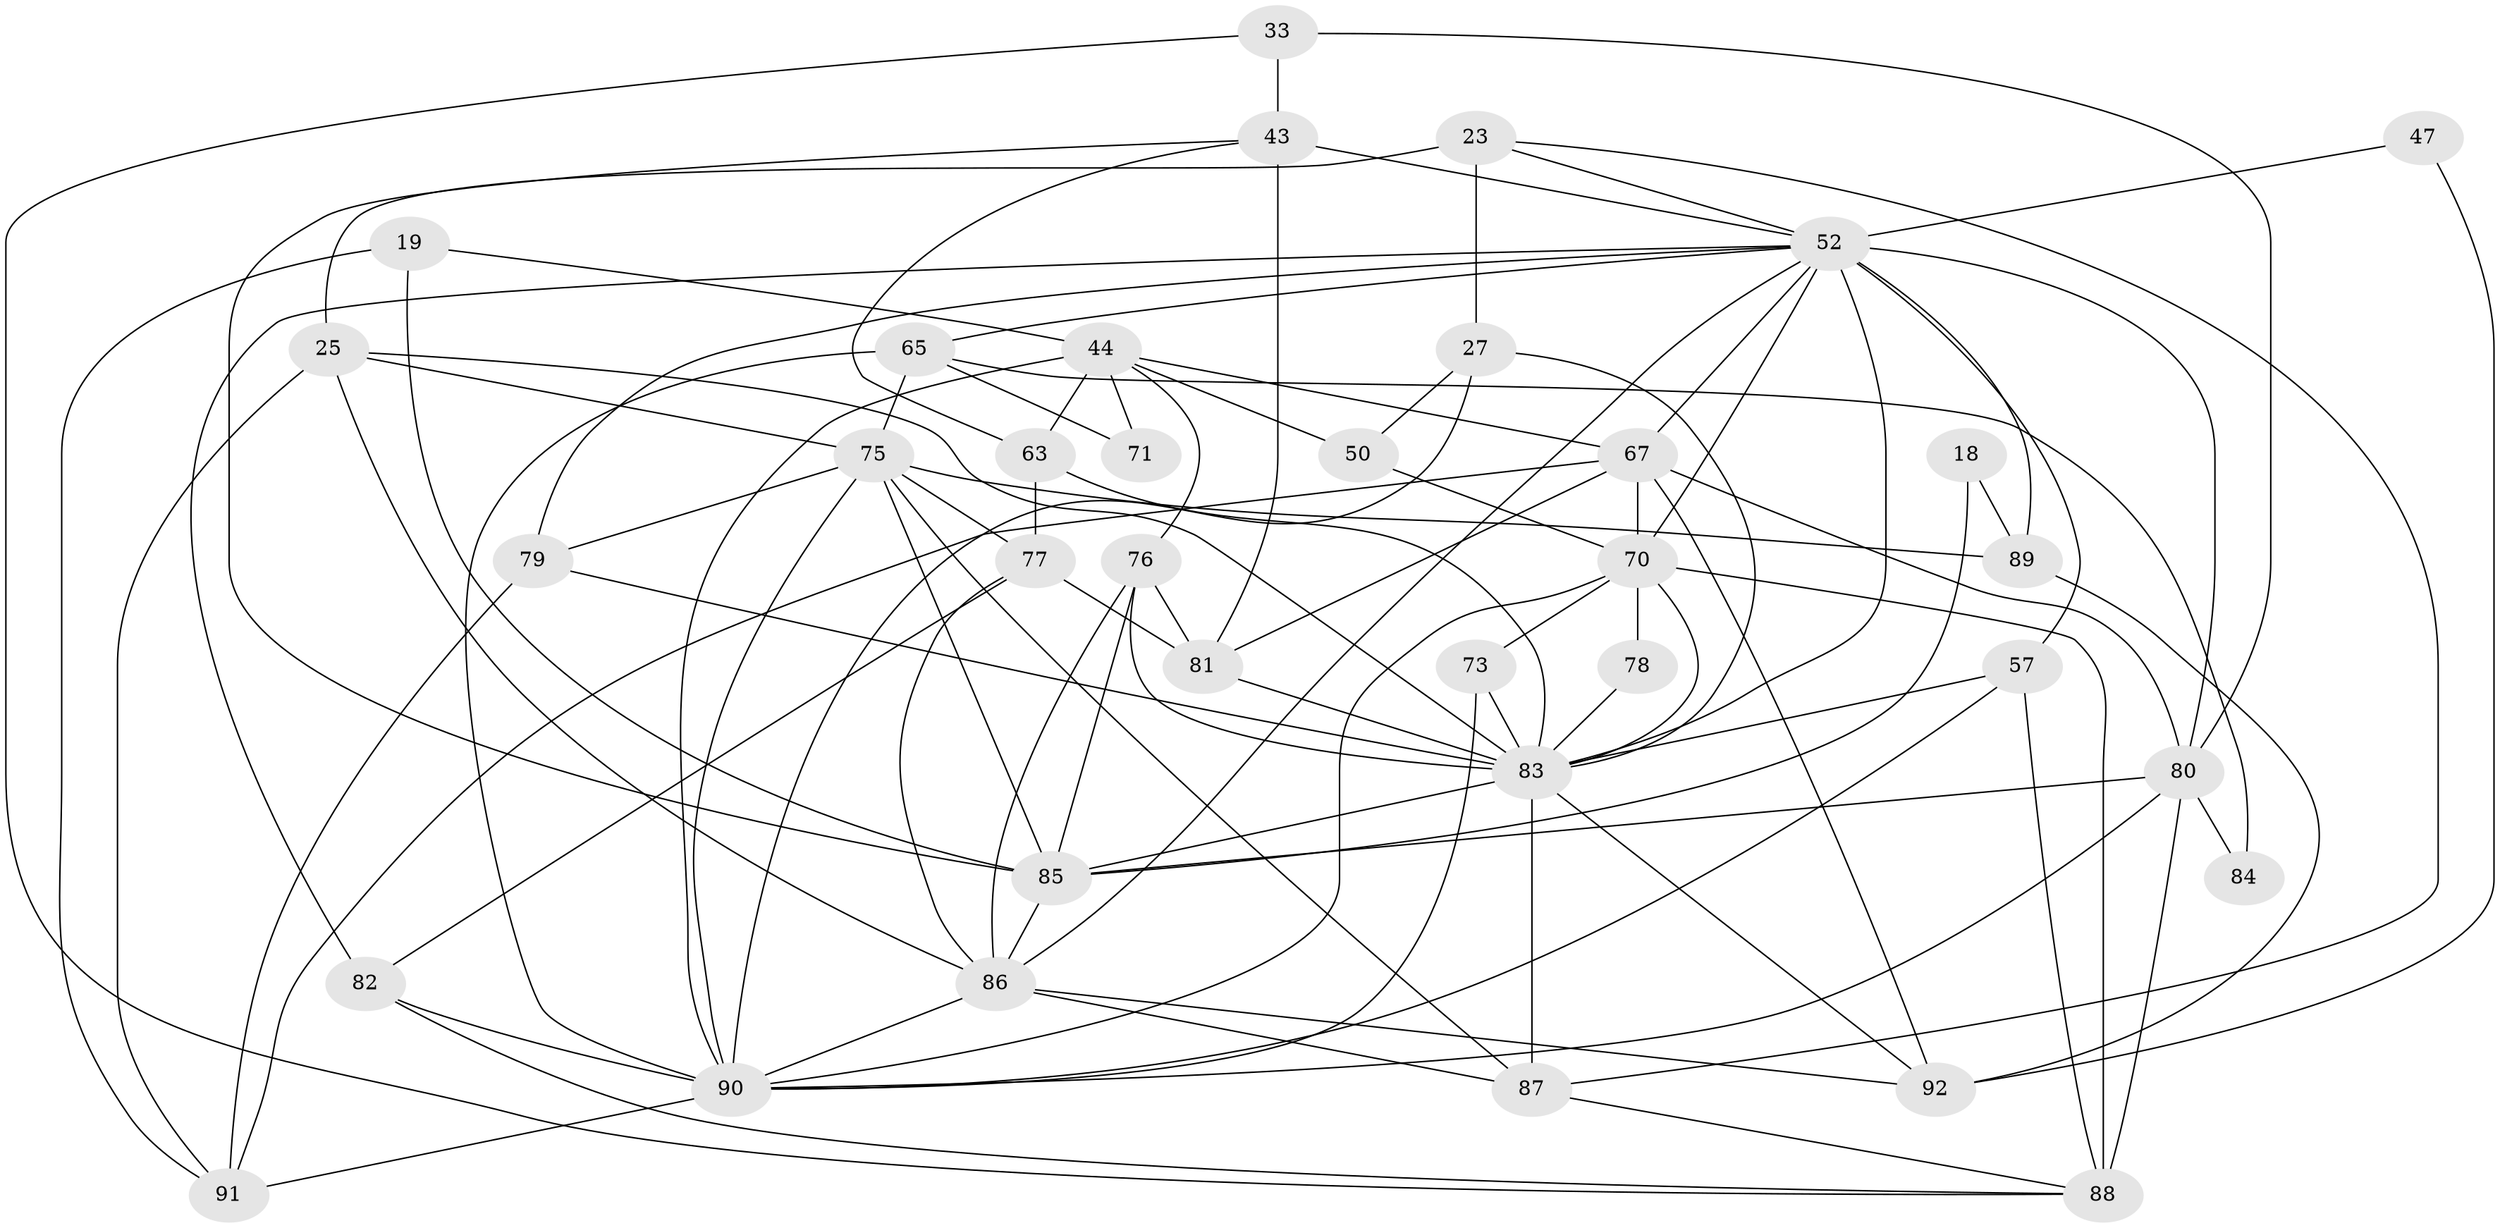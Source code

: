 // original degree distribution, {5: 0.21739130434782608, 4: 0.1956521739130435, 2: 0.16304347826086957, 6: 0.11956521739130435, 3: 0.2608695652173913, 7: 0.043478260869565216}
// Generated by graph-tools (version 1.1) at 2025/54/03/04/25 21:54:09]
// undirected, 36 vertices, 96 edges
graph export_dot {
graph [start="1"]
  node [color=gray90,style=filled];
  18;
  19 [super="+3"];
  23 [super="+20"];
  25;
  27;
  33 [super="+29"];
  43 [super="+38"];
  44 [super="+26"];
  47;
  50;
  52 [super="+8+32+42"];
  57;
  63;
  65 [super="+34"];
  67 [super="+35+61"];
  70 [super="+14+62+69"];
  71;
  73 [super="+60"];
  75 [super="+45+72"];
  76 [super="+22+74"];
  77 [super="+2"];
  78;
  79;
  80 [super="+51"];
  81;
  82;
  83 [super="+46+54"];
  84;
  85 [super="+4+7"];
  86 [super="+66+41"];
  87 [super="+21"];
  88 [super="+64+49+53"];
  89 [super="+58+31"];
  90 [super="+55+59"];
  91 [super="+56"];
  92;
  18 -- 89;
  18 -- 85;
  19 -- 44;
  19 -- 91;
  19 -- 85;
  23 -- 87;
  23 -- 25;
  23 -- 27 [weight=2];
  23 -- 52;
  25 -- 91 [weight=2];
  25 -- 83;
  25 -- 86;
  25 -- 75;
  27 -- 50;
  27 -- 83 [weight=2];
  27 -- 90;
  33 -- 80 [weight=2];
  33 -- 43 [weight=2];
  33 -- 88;
  43 -- 81;
  43 -- 63;
  43 -- 85;
  43 -- 52;
  44 -- 63 [weight=2];
  44 -- 50;
  44 -- 71;
  44 -- 90;
  44 -- 67;
  44 -- 76;
  47 -- 92;
  47 -- 52;
  50 -- 70;
  52 -- 79 [weight=2];
  52 -- 89 [weight=3];
  52 -- 83;
  52 -- 65;
  52 -- 80 [weight=2];
  52 -- 82;
  52 -- 57;
  52 -- 67;
  52 -- 86;
  52 -- 70;
  57 -- 90;
  57 -- 88;
  57 -- 83;
  63 -- 77;
  63 -- 83;
  65 -- 71;
  65 -- 84;
  65 -- 90 [weight=2];
  65 -- 75;
  67 -- 92;
  67 -- 70 [weight=2];
  67 -- 81;
  67 -- 91;
  67 -- 80;
  70 -- 88 [weight=4];
  70 -- 90;
  70 -- 73;
  70 -- 78;
  70 -- 83;
  73 -- 83;
  73 -- 90;
  75 -- 85 [weight=2];
  75 -- 90;
  75 -- 89 [weight=3];
  75 -- 77;
  75 -- 79;
  75 -- 87;
  76 -- 81 [weight=2];
  76 -- 86 [weight=2];
  76 -- 83 [weight=3];
  76 -- 85 [weight=2];
  77 -- 81;
  77 -- 82;
  77 -- 86;
  78 -- 83;
  79 -- 91;
  79 -- 83;
  80 -- 90 [weight=2];
  80 -- 88 [weight=3];
  80 -- 84;
  80 -- 85 [weight=2];
  81 -- 83;
  82 -- 90;
  82 -- 88;
  83 -- 85 [weight=2];
  83 -- 92;
  83 -- 87;
  85 -- 86 [weight=3];
  86 -- 87;
  86 -- 90 [weight=2];
  86 -- 92;
  87 -- 88;
  89 -- 92;
  90 -- 91 [weight=2];
}
